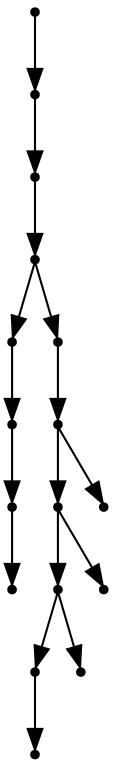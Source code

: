 digraph {
  16 [shape=point];
  15 [shape=point];
  14 [shape=point];
  13 [shape=point];
  3 [shape=point];
  2 [shape=point];
  1 [shape=point];
  0 [shape=point];
  12 [shape=point];
  11 [shape=point];
  9 [shape=point];
  7 [shape=point];
  5 [shape=point];
  4 [shape=point];
  6 [shape=point];
  8 [shape=point];
  10 [shape=point];
16 -> 15;
15 -> 14;
14 -> 13;
13 -> 3;
3 -> 2;
2 -> 1;
1 -> 0;
13 -> 12;
12 -> 11;
11 -> 9;
9 -> 7;
7 -> 5;
5 -> 4;
7 -> 6;
9 -> 8;
11 -> 10;
}
